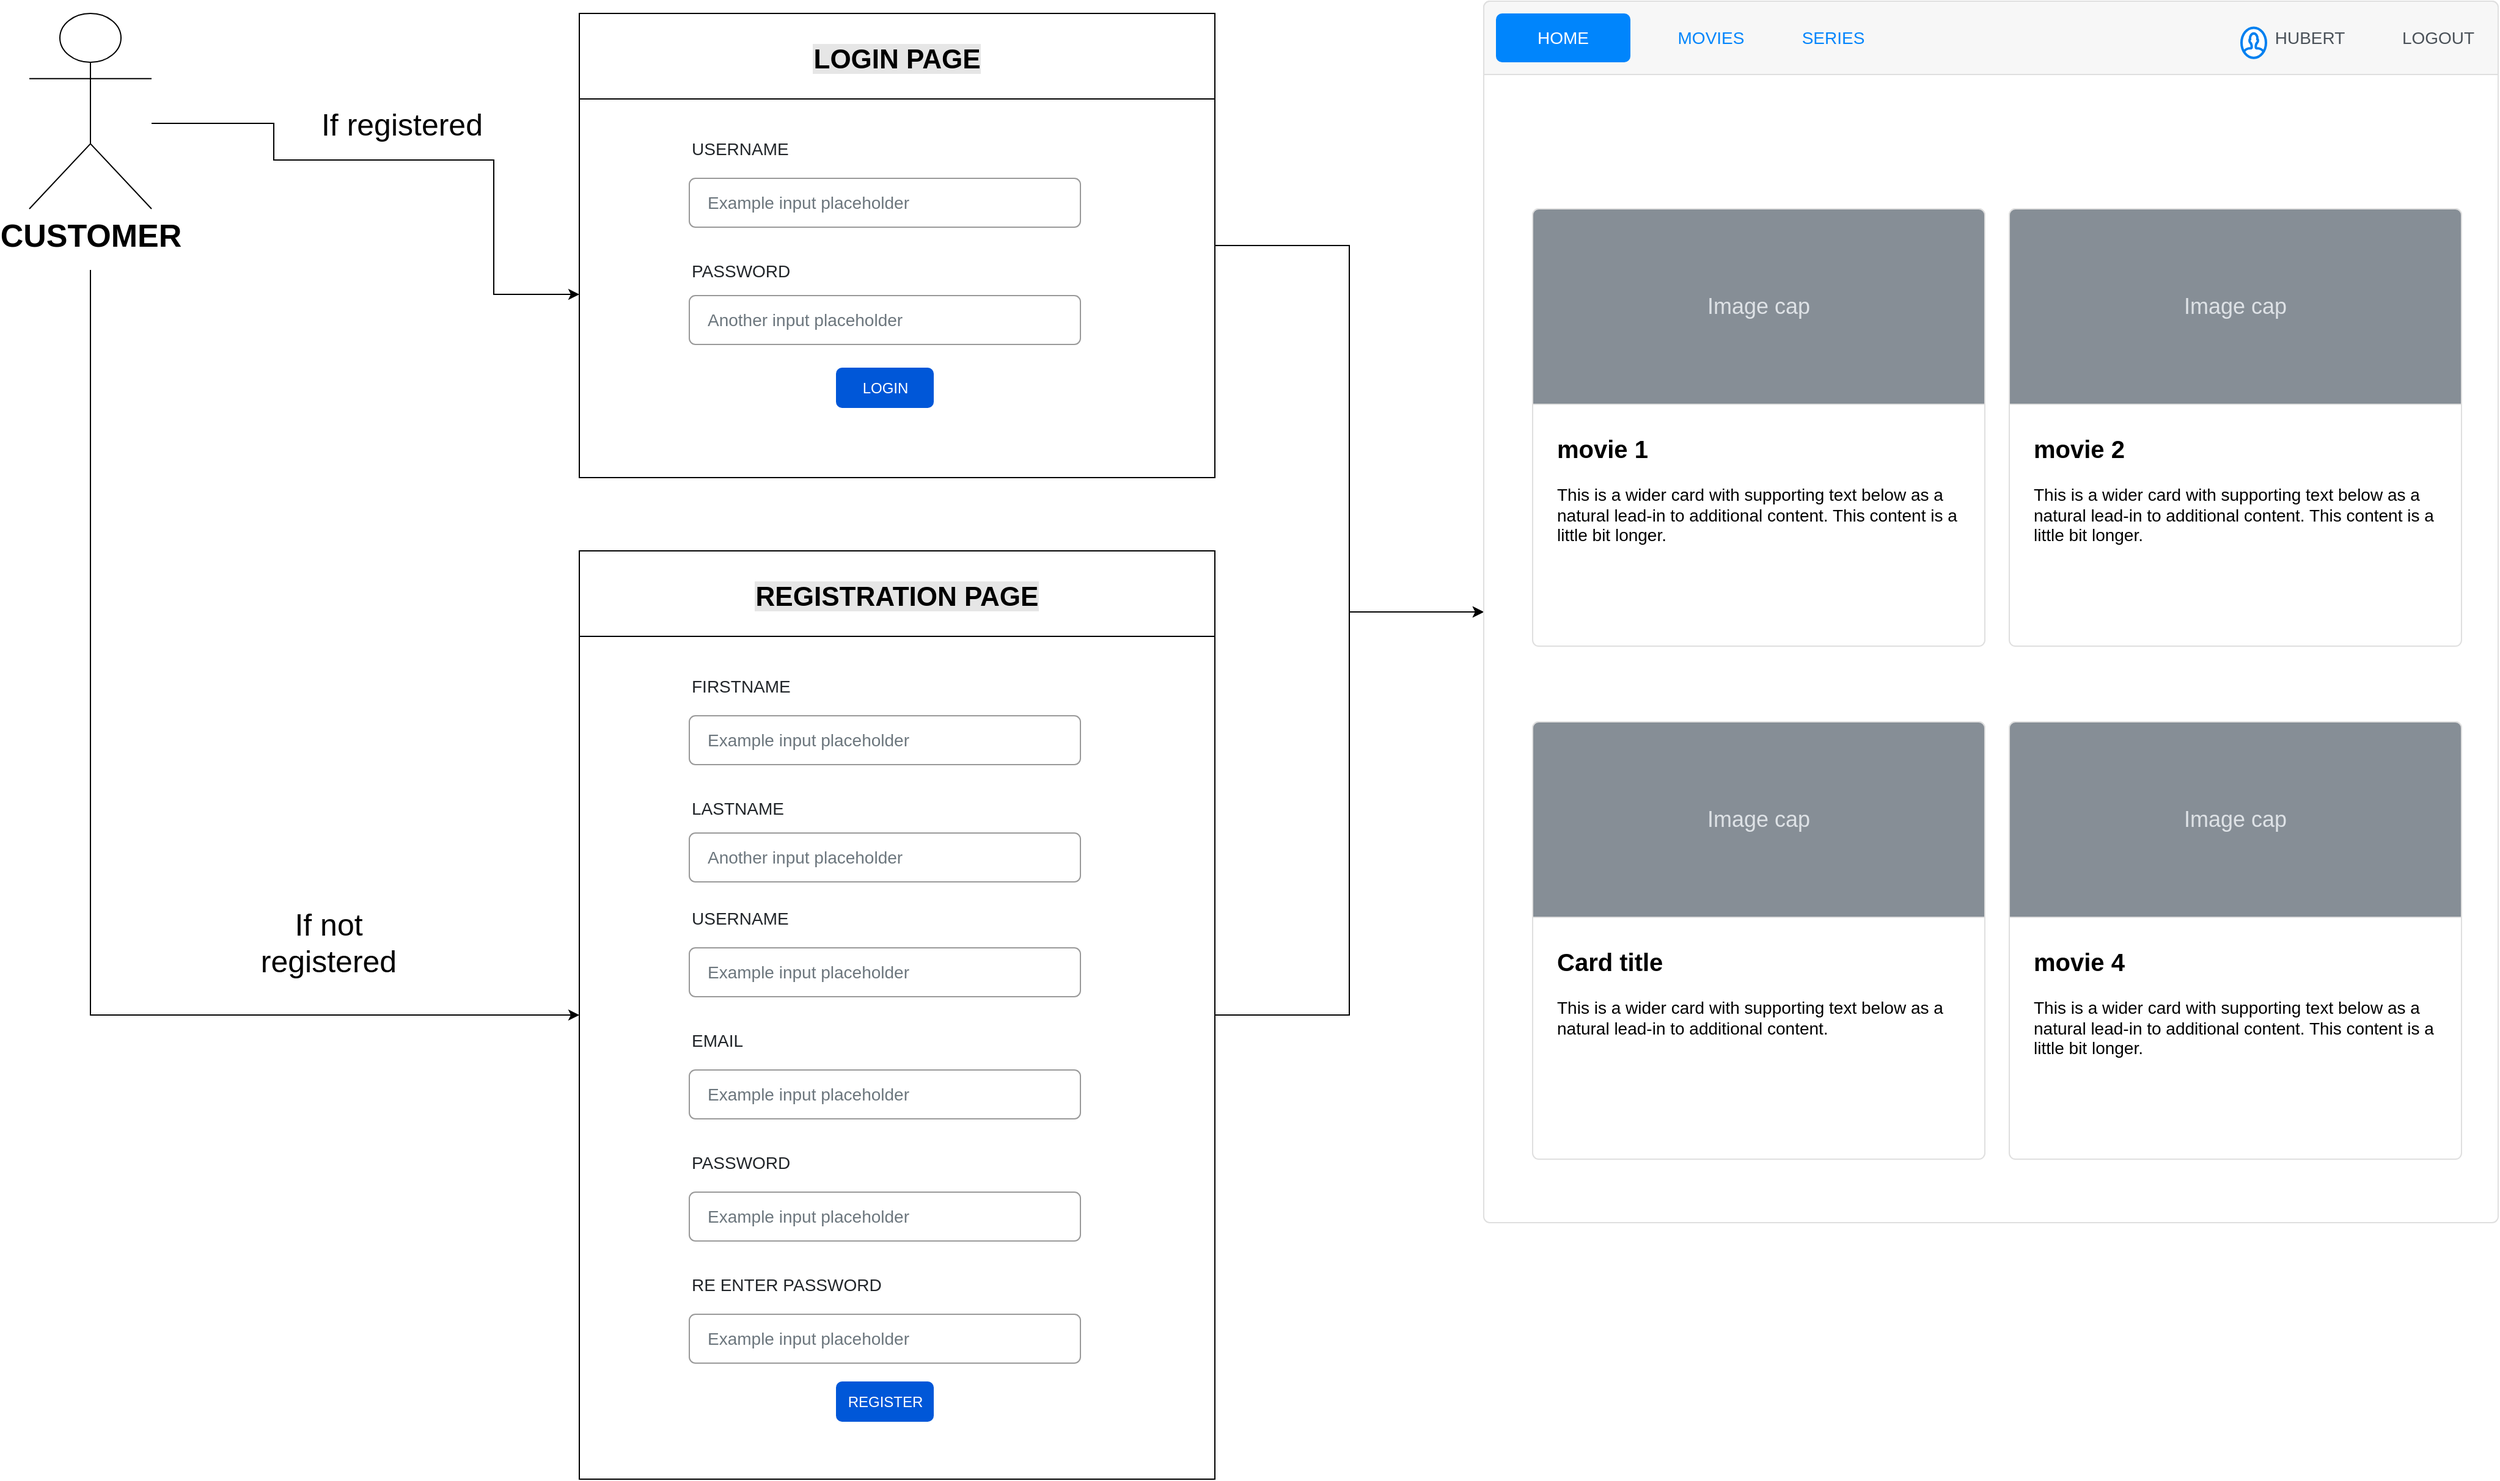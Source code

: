 <mxfile version="14.6.11" type="github">
  <diagram id="TFVVUKBu-hhXwRltEdNP" name="Page-1">
    <mxGraphModel dx="2844" dy="1524" grid="1" gridSize="10" guides="0" tooltips="1" connect="1" arrows="1" fold="1" page="1" pageScale="1" pageWidth="5000" pageHeight="3000" math="0" shadow="0">
      <root>
        <mxCell id="0" />
        <mxCell id="1" parent="0" />
        <mxCell id="IsKmeeJijTPSRjMwdKZ4-13" style="edgeStyle=orthogonalEdgeStyle;rounded=0;orthogonalLoop=1;jettySize=auto;html=1;fontSize=25;" edge="1" parent="1" source="IsKmeeJijTPSRjMwdKZ4-1">
          <mxGeometry relative="1" as="geometry">
            <mxPoint x="610" y="290" as="targetPoint" />
            <Array as="points">
              <mxPoint x="360" y="150" />
              <mxPoint x="360" y="180" />
              <mxPoint x="540" y="180" />
              <mxPoint x="540" y="290" />
            </Array>
          </mxGeometry>
        </mxCell>
        <mxCell id="IsKmeeJijTPSRjMwdKZ4-22" style="edgeStyle=orthogonalEdgeStyle;rounded=0;orthogonalLoop=1;jettySize=auto;html=1;entryX=0;entryY=0.5;entryDx=0;entryDy=0;fontSize=25;" edge="1" parent="1" target="IsKmeeJijTPSRjMwdKZ4-14">
          <mxGeometry relative="1" as="geometry">
            <mxPoint x="210" y="270" as="sourcePoint" />
            <Array as="points">
              <mxPoint x="210" y="880" />
            </Array>
          </mxGeometry>
        </mxCell>
        <mxCell id="IsKmeeJijTPSRjMwdKZ4-1" value="&lt;font style=&quot;font-size: 26px&quot;&gt;CUSTOMER&lt;/font&gt;" style="shape=umlActor;verticalLabelPosition=bottom;verticalAlign=top;html=1;outlineConnect=0;fontStyle=1" vertex="1" parent="1">
          <mxGeometry x="160" y="60" width="100" height="160" as="geometry" />
        </mxCell>
        <mxCell id="IsKmeeJijTPSRjMwdKZ4-71" style="edgeStyle=orthogonalEdgeStyle;rounded=0;orthogonalLoop=1;jettySize=auto;html=1;fontSize=25;fontColor=#007FFF;" edge="1" parent="1" source="IsKmeeJijTPSRjMwdKZ4-4" target="IsKmeeJijTPSRjMwdKZ4-46">
          <mxGeometry relative="1" as="geometry" />
        </mxCell>
        <mxCell id="IsKmeeJijTPSRjMwdKZ4-4" value="LOGIN PAGE" style="swimlane;fontSize=22;startSize=70;labelBackgroundColor=#E6E6E6;" vertex="1" parent="1">
          <mxGeometry x="610" y="60" width="520" height="380" as="geometry" />
        </mxCell>
        <mxCell id="IsKmeeJijTPSRjMwdKZ4-27" value="Example input placeholder" style="html=1;shadow=0;dashed=0;shape=mxgraph.bootstrap.rrect;rSize=5;fillColor=none;strokeColor=#999999;align=left;spacing=15;fontSize=14;fontColor=#6C767D;labelBackgroundColor=none;" vertex="1" parent="IsKmeeJijTPSRjMwdKZ4-4">
          <mxGeometry width="320" height="40" relative="1" as="geometry">
            <mxPoint x="90" y="135" as="offset" />
          </mxGeometry>
        </mxCell>
        <mxCell id="IsKmeeJijTPSRjMwdKZ4-29" value="Another input placeholder" style="html=1;shadow=0;dashed=0;shape=mxgraph.bootstrap.rrect;rSize=5;fillColor=none;strokeColor=#999999;align=left;spacing=15;fontSize=14;fontColor=#6C767D;labelBackgroundColor=none;" vertex="1" parent="IsKmeeJijTPSRjMwdKZ4-4">
          <mxGeometry width="320" height="40" relative="1" as="geometry">
            <mxPoint x="90" y="231" as="offset" />
          </mxGeometry>
        </mxCell>
        <mxCell id="IsKmeeJijTPSRjMwdKZ4-26" value="USERNAME" style="fillColor=none;strokeColor=none;align=left;fontSize=14;fontColor=#212529;labelBackgroundColor=none;" vertex="1" parent="IsKmeeJijTPSRjMwdKZ4-4">
          <mxGeometry x="90" y="90" width="260" height="40" as="geometry" />
        </mxCell>
        <mxCell id="IsKmeeJijTPSRjMwdKZ4-28" value="PASSWORD" style="fillColor=none;strokeColor=none;align=left;fontSize=14;fontColor=#212529;labelBackgroundColor=none;" vertex="1" parent="IsKmeeJijTPSRjMwdKZ4-4">
          <mxGeometry width="260" height="40" relative="1" as="geometry">
            <mxPoint x="90" y="190" as="offset" />
          </mxGeometry>
        </mxCell>
        <mxCell id="IsKmeeJijTPSRjMwdKZ4-30" value="LOGIN" style="rounded=1;fillColor=#0057D8;align=center;strokeColor=none;html=1;fontColor=#ffffff;fontSize=12;labelBackgroundColor=none;" vertex="1" parent="IsKmeeJijTPSRjMwdKZ4-4">
          <mxGeometry x="210" y="290" width="80" height="33" as="geometry" />
        </mxCell>
        <mxCell id="IsKmeeJijTPSRjMwdKZ4-72" style="edgeStyle=orthogonalEdgeStyle;rounded=0;orthogonalLoop=1;jettySize=auto;html=1;fontSize=25;fontColor=#007FFF;" edge="1" parent="1" source="IsKmeeJijTPSRjMwdKZ4-14" target="IsKmeeJijTPSRjMwdKZ4-46">
          <mxGeometry relative="1" as="geometry" />
        </mxCell>
        <mxCell id="IsKmeeJijTPSRjMwdKZ4-14" value="REGISTRATION PAGE" style="swimlane;fontSize=22;startSize=70;labelBackgroundColor=#E6E6E6;" vertex="1" parent="1">
          <mxGeometry x="610" y="500" width="520" height="760" as="geometry" />
        </mxCell>
        <mxCell id="IsKmeeJijTPSRjMwdKZ4-32" value="Example input placeholder" style="html=1;shadow=0;dashed=0;shape=mxgraph.bootstrap.rrect;rSize=5;fillColor=none;strokeColor=#999999;align=left;spacing=15;fontSize=14;fontColor=#6C767D;labelBackgroundColor=none;" vertex="1" parent="IsKmeeJijTPSRjMwdKZ4-14">
          <mxGeometry x="90" y="135" width="320" height="40" as="geometry" />
        </mxCell>
        <mxCell id="IsKmeeJijTPSRjMwdKZ4-33" value="Another input placeholder" style="html=1;shadow=0;dashed=0;shape=mxgraph.bootstrap.rrect;rSize=5;fillColor=none;strokeColor=#999999;align=left;spacing=15;fontSize=14;fontColor=#6C767D;labelBackgroundColor=none;" vertex="1" parent="IsKmeeJijTPSRjMwdKZ4-14">
          <mxGeometry x="90" y="231" width="320" height="40" as="geometry" />
        </mxCell>
        <mxCell id="IsKmeeJijTPSRjMwdKZ4-34" value="FIRSTNAME" style="fillColor=none;strokeColor=none;align=left;fontSize=14;fontColor=#212529;labelBackgroundColor=none;" vertex="1" parent="IsKmeeJijTPSRjMwdKZ4-14">
          <mxGeometry x="90" y="90" width="260" height="40" as="geometry" />
        </mxCell>
        <mxCell id="IsKmeeJijTPSRjMwdKZ4-35" value="LASTNAME" style="fillColor=none;strokeColor=none;align=left;fontSize=14;fontColor=#212529;labelBackgroundColor=none;" vertex="1" parent="IsKmeeJijTPSRjMwdKZ4-14">
          <mxGeometry x="90" y="190" width="260" height="40" as="geometry" />
        </mxCell>
        <mxCell id="IsKmeeJijTPSRjMwdKZ4-36" value="Example input placeholder" style="html=1;shadow=0;dashed=0;shape=mxgraph.bootstrap.rrect;rSize=5;fillColor=none;strokeColor=#999999;align=left;spacing=15;fontSize=14;fontColor=#6C767D;labelBackgroundColor=none;" vertex="1" parent="IsKmeeJijTPSRjMwdKZ4-14">
          <mxGeometry x="90" y="325" width="320" height="40" as="geometry" />
        </mxCell>
        <mxCell id="IsKmeeJijTPSRjMwdKZ4-37" value="USERNAME" style="fillColor=none;strokeColor=none;align=left;fontSize=14;fontColor=#212529;labelBackgroundColor=none;" vertex="1" parent="IsKmeeJijTPSRjMwdKZ4-14">
          <mxGeometry x="90" y="280" width="260" height="40" as="geometry" />
        </mxCell>
        <mxCell id="IsKmeeJijTPSRjMwdKZ4-38" value="Example input placeholder" style="html=1;shadow=0;dashed=0;shape=mxgraph.bootstrap.rrect;rSize=5;fillColor=none;strokeColor=#999999;align=left;spacing=15;fontSize=14;fontColor=#6C767D;labelBackgroundColor=none;" vertex="1" parent="IsKmeeJijTPSRjMwdKZ4-14">
          <mxGeometry x="90" y="425" width="320" height="40" as="geometry" />
        </mxCell>
        <mxCell id="IsKmeeJijTPSRjMwdKZ4-39" value="EMAIL" style="fillColor=none;strokeColor=none;align=left;fontSize=14;fontColor=#212529;labelBackgroundColor=none;" vertex="1" parent="IsKmeeJijTPSRjMwdKZ4-14">
          <mxGeometry x="90" y="380" width="260" height="40" as="geometry" />
        </mxCell>
        <mxCell id="IsKmeeJijTPSRjMwdKZ4-40" value="Example input placeholder" style="html=1;shadow=0;dashed=0;shape=mxgraph.bootstrap.rrect;rSize=5;fillColor=none;strokeColor=#999999;align=left;spacing=15;fontSize=14;fontColor=#6C767D;labelBackgroundColor=none;" vertex="1" parent="IsKmeeJijTPSRjMwdKZ4-14">
          <mxGeometry x="90" y="525" width="320" height="40" as="geometry" />
        </mxCell>
        <mxCell id="IsKmeeJijTPSRjMwdKZ4-41" value="PASSWORD" style="fillColor=none;strokeColor=none;align=left;fontSize=14;fontColor=#212529;labelBackgroundColor=none;" vertex="1" parent="IsKmeeJijTPSRjMwdKZ4-14">
          <mxGeometry x="90" y="480" width="260" height="40" as="geometry" />
        </mxCell>
        <mxCell id="IsKmeeJijTPSRjMwdKZ4-42" value="Example input placeholder" style="html=1;shadow=0;dashed=0;shape=mxgraph.bootstrap.rrect;rSize=5;fillColor=none;strokeColor=#999999;align=left;spacing=15;fontSize=14;fontColor=#6C767D;labelBackgroundColor=none;" vertex="1" parent="IsKmeeJijTPSRjMwdKZ4-14">
          <mxGeometry x="90" y="625" width="320" height="40" as="geometry" />
        </mxCell>
        <mxCell id="IsKmeeJijTPSRjMwdKZ4-43" value="RE ENTER PASSWORD" style="fillColor=none;strokeColor=none;align=left;fontSize=14;fontColor=#212529;labelBackgroundColor=none;" vertex="1" parent="IsKmeeJijTPSRjMwdKZ4-14">
          <mxGeometry x="90" y="580" width="260" height="40" as="geometry" />
        </mxCell>
        <mxCell id="IsKmeeJijTPSRjMwdKZ4-44" value="REGISTER" style="rounded=1;fillColor=#0057D8;align=center;strokeColor=none;html=1;fontColor=#ffffff;fontSize=12;labelBackgroundColor=none;" vertex="1" parent="IsKmeeJijTPSRjMwdKZ4-14">
          <mxGeometry x="210" y="680" width="80" height="33" as="geometry" />
        </mxCell>
        <mxCell id="IsKmeeJijTPSRjMwdKZ4-23" value="If registered" style="text;html=1;strokeColor=none;fillColor=none;align=center;verticalAlign=middle;whiteSpace=wrap;rounded=0;labelBackgroundColor=none;fontSize=25;" vertex="1" parent="1">
          <mxGeometry x="380" y="140" width="170" height="20" as="geometry" />
        </mxCell>
        <mxCell id="IsKmeeJijTPSRjMwdKZ4-25" value="If not registered" style="text;html=1;strokeColor=none;fillColor=none;align=center;verticalAlign=middle;whiteSpace=wrap;rounded=0;labelBackgroundColor=none;fontSize=25;" vertex="1" parent="1">
          <mxGeometry x="320" y="810" width="170" height="20" as="geometry" />
        </mxCell>
        <mxCell id="IsKmeeJijTPSRjMwdKZ4-46" value="" style="html=1;shadow=0;dashed=0;shape=mxgraph.bootstrap.rrect;rSize=5;strokeColor=#DFDFDF;html=1;whiteSpace=wrap;fillColor=#FFFFFF;fontColor=#000000;labelBackgroundColor=none;fontSize=25;align=center;" vertex="1" parent="1">
          <mxGeometry x="1350" y="50" width="830" height="1000" as="geometry" />
        </mxCell>
        <mxCell id="IsKmeeJijTPSRjMwdKZ4-47" value="" style="html=1;shadow=0;dashed=0;shape=mxgraph.bootstrap.topButton;strokeColor=inherit;fillColor=#F7F7F7;rSize=5;perimeter=none;whiteSpace=wrap;resizeWidth=1;align=center;spacing=20;fontSize=14;" vertex="1" parent="IsKmeeJijTPSRjMwdKZ4-46">
          <mxGeometry width="830.0" height="60" relative="1" as="geometry" />
        </mxCell>
        <mxCell id="IsKmeeJijTPSRjMwdKZ4-48" value="HOME" style="html=1;shadow=0;dashed=0;shape=mxgraph.bootstrap.rrect;arcSize=5;strokeColor=none;fillColor=#0085FC;rSize=5;perimeter=none;whiteSpace=wrap;resizeWidth=1;align=center;spacing=20;fontSize=14;fontColor=#ffffff;labelBackgroundColor=none;" vertex="1" parent="IsKmeeJijTPSRjMwdKZ4-46">
          <mxGeometry width="110" height="40" relative="1" as="geometry">
            <mxPoint x="10" y="10" as="offset" />
          </mxGeometry>
        </mxCell>
        <mxCell id="IsKmeeJijTPSRjMwdKZ4-49" value="MOVIES" style="strokeColor=none;fillColor=none;rSize=5;perimeter=none;whiteSpace=wrap;resizeWidth=1;align=center;spacing=20;fontSize=14;fontColor=#0085FC;" vertex="1" parent="IsKmeeJijTPSRjMwdKZ4-46">
          <mxGeometry width="51.875" height="40" relative="1" as="geometry">
            <mxPoint x="160" y="10" as="offset" />
          </mxGeometry>
        </mxCell>
        <mxCell id="IsKmeeJijTPSRjMwdKZ4-50" value="LOGOUT" style="strokeColor=none;fillColor=none;rSize=5;perimeter=none;whiteSpace=wrap;resizeWidth=1;align=center;spacing=20;fontSize=14;fontColor=#0085FC;fontColor=#4B5259;" vertex="1" parent="IsKmeeJijTPSRjMwdKZ4-46">
          <mxGeometry width="62.25" height="40" relative="1" as="geometry">
            <mxPoint x="750" y="10" as="offset" />
          </mxGeometry>
        </mxCell>
        <mxCell id="IsKmeeJijTPSRjMwdKZ4-59" value="HUBERT" style="strokeColor=none;fillColor=none;rSize=5;perimeter=none;whiteSpace=wrap;resizeWidth=1;align=center;spacing=20;fontSize=14;fontColor=#0085FC;fontColor=#4B5259;" vertex="1" parent="IsKmeeJijTPSRjMwdKZ4-46">
          <mxGeometry width="62.25" height="40" relative="1" as="geometry">
            <mxPoint x="645" y="10" as="offset" />
          </mxGeometry>
        </mxCell>
        <mxCell id="IsKmeeJijTPSRjMwdKZ4-60" value="SERIES" style="strokeColor=none;fillColor=none;rSize=5;perimeter=none;whiteSpace=wrap;resizeWidth=1;align=center;spacing=20;fontSize=14;fontColor=#0085FC;" vertex="1" parent="IsKmeeJijTPSRjMwdKZ4-46">
          <mxGeometry width="51.875" height="40" relative="1" as="geometry">
            <mxPoint x="260" y="10" as="offset" />
          </mxGeometry>
        </mxCell>
        <mxCell id="IsKmeeJijTPSRjMwdKZ4-61" value="" style="html=1;verticalLabelPosition=bottom;align=center;labelBackgroundColor=#ffffff;verticalAlign=top;strokeWidth=2;strokeColor=#0080F0;shadow=0;dashed=0;shape=mxgraph.ios7.icons.user;fontSize=25;" vertex="1" parent="IsKmeeJijTPSRjMwdKZ4-46">
          <mxGeometry x="620" y="21.691" width="20" height="24.691" as="geometry" />
        </mxCell>
        <mxCell id="IsKmeeJijTPSRjMwdKZ4-62" value="" style="shape=image;html=1;verticalAlign=top;verticalLabelPosition=bottom;labelBackgroundColor=#ffffff;imageAspect=0;aspect=fixed;image=https://cdn4.iconfinder.com/data/icons/glyphs/24/icons_exit2-128.png;fontSize=25;align=center;fontColor=#007FFF;" vertex="1" parent="IsKmeeJijTPSRjMwdKZ4-46">
          <mxGeometry x="718" y="19.753" width="29" height="29" as="geometry" />
        </mxCell>
        <mxCell id="IsKmeeJijTPSRjMwdKZ4-63" value="&lt;span style=&quot;font-size: 20px&quot;&gt;&lt;b&gt;movie 1&lt;/b&gt;&lt;/span&gt;&lt;br&gt;&lt;br&gt;This is a wider card with supporting text below as a natural lead-in to additional content. This content is a little bit longer." style="html=1;shadow=0;dashed=0;shape=mxgraph.bootstrap.rrect;rSize=5;strokeColor=#DFDFDF;html=1;whiteSpace=wrap;fillColor=#ffffff;fontColor=#000000;verticalAlign=top;align=left;spacing=20;spacingBottom=0;fontSize=14;spacingTop=160;labelBackgroundColor=none;" vertex="1" parent="IsKmeeJijTPSRjMwdKZ4-46">
          <mxGeometry x="40" y="170.001" width="370" height="358.025" as="geometry" />
        </mxCell>
        <mxCell id="IsKmeeJijTPSRjMwdKZ4-64" value="Image cap" style="html=1;shadow=0;dashed=0;shape=mxgraph.bootstrap.topButton;rSize=5;perimeter=none;whiteSpace=wrap;fillColor=#868E96;strokeColor=#DFDFDF;fontColor=#DEE2E6;resizeWidth=1;fontSize=18;" vertex="1" parent="IsKmeeJijTPSRjMwdKZ4-63">
          <mxGeometry width="370" height="160" relative="1" as="geometry" />
        </mxCell>
        <mxCell id="IsKmeeJijTPSRjMwdKZ4-65" value="&lt;b&gt;&lt;font style=&quot;font-size: 20px&quot;&gt;movie 2&lt;/font&gt;&lt;/b&gt;&lt;br&gt;&lt;br&gt;This is a wider card with supporting text below as a natural lead-in to additional content. This content is a little bit longer." style="html=1;shadow=0;dashed=0;shape=mxgraph.bootstrap.rrect;rSize=5;strokeColor=#DFDFDF;html=1;whiteSpace=wrap;fillColor=#ffffff;fontColor=#000000;verticalAlign=top;align=left;spacing=20;spacingBottom=0;fontSize=14;spacingTop=160;labelBackgroundColor=none;" vertex="1" parent="IsKmeeJijTPSRjMwdKZ4-46">
          <mxGeometry x="430" y="170.001" width="370" height="358.025" as="geometry" />
        </mxCell>
        <mxCell id="IsKmeeJijTPSRjMwdKZ4-66" value="Image cap" style="html=1;shadow=0;dashed=0;shape=mxgraph.bootstrap.topButton;rSize=5;perimeter=none;whiteSpace=wrap;fillColor=#868E96;strokeColor=#DFDFDF;fontColor=#DEE2E6;resizeWidth=1;fontSize=18;" vertex="1" parent="IsKmeeJijTPSRjMwdKZ4-65">
          <mxGeometry width="370" height="160" relative="1" as="geometry" />
        </mxCell>
        <mxCell id="IsKmeeJijTPSRjMwdKZ4-69" value="&lt;b&gt;&lt;font style=&quot;font-size: 20px&quot;&gt;movie 4&lt;/font&gt;&lt;/b&gt;&lt;br&gt;&lt;br&gt;This is a wider card with supporting text below as a natural lead-in to additional content. This content is a little bit longer." style="html=1;shadow=0;dashed=0;shape=mxgraph.bootstrap.rrect;rSize=5;strokeColor=#DFDFDF;html=1;whiteSpace=wrap;fillColor=#ffffff;fontColor=#000000;verticalAlign=top;align=left;spacing=20;spacingBottom=0;fontSize=14;spacingTop=160;labelBackgroundColor=none;" vertex="1" parent="IsKmeeJijTPSRjMwdKZ4-46">
          <mxGeometry x="430" y="589.998" width="370" height="358.025" as="geometry" />
        </mxCell>
        <mxCell id="IsKmeeJijTPSRjMwdKZ4-70" value="Image cap" style="html=1;shadow=0;dashed=0;shape=mxgraph.bootstrap.topButton;rSize=5;perimeter=none;whiteSpace=wrap;fillColor=#868E96;strokeColor=#DFDFDF;fontColor=#DEE2E6;resizeWidth=1;fontSize=18;" vertex="1" parent="IsKmeeJijTPSRjMwdKZ4-69">
          <mxGeometry width="370" height="160" relative="1" as="geometry" />
        </mxCell>
        <mxCell id="IsKmeeJijTPSRjMwdKZ4-67" value="&lt;b&gt;&lt;font style=&quot;font-size: 20px&quot;&gt;Card title&lt;/font&gt;&lt;/b&gt;&lt;br&gt;&lt;br&gt;This is a wider card with supporting text below as a natural lead-in to additional content." style="html=1;shadow=0;dashed=0;shape=mxgraph.bootstrap.rrect;rSize=5;strokeColor=#DFDFDF;html=1;whiteSpace=wrap;fillColor=#ffffff;fontColor=#000000;verticalAlign=top;align=left;spacing=20;spacingBottom=0;fontSize=14;spacingTop=160;labelBackgroundColor=none;" vertex="1" parent="IsKmeeJijTPSRjMwdKZ4-46">
          <mxGeometry x="40" y="589.998" width="370" height="358.025" as="geometry" />
        </mxCell>
        <mxCell id="IsKmeeJijTPSRjMwdKZ4-68" value="Image cap" style="html=1;shadow=0;dashed=0;shape=mxgraph.bootstrap.topButton;rSize=5;perimeter=none;whiteSpace=wrap;fillColor=#868E96;strokeColor=#DFDFDF;fontColor=#DEE2E6;resizeWidth=1;fontSize=18;" vertex="1" parent="IsKmeeJijTPSRjMwdKZ4-67">
          <mxGeometry width="370" height="160" relative="1" as="geometry" />
        </mxCell>
      </root>
    </mxGraphModel>
  </diagram>
</mxfile>
